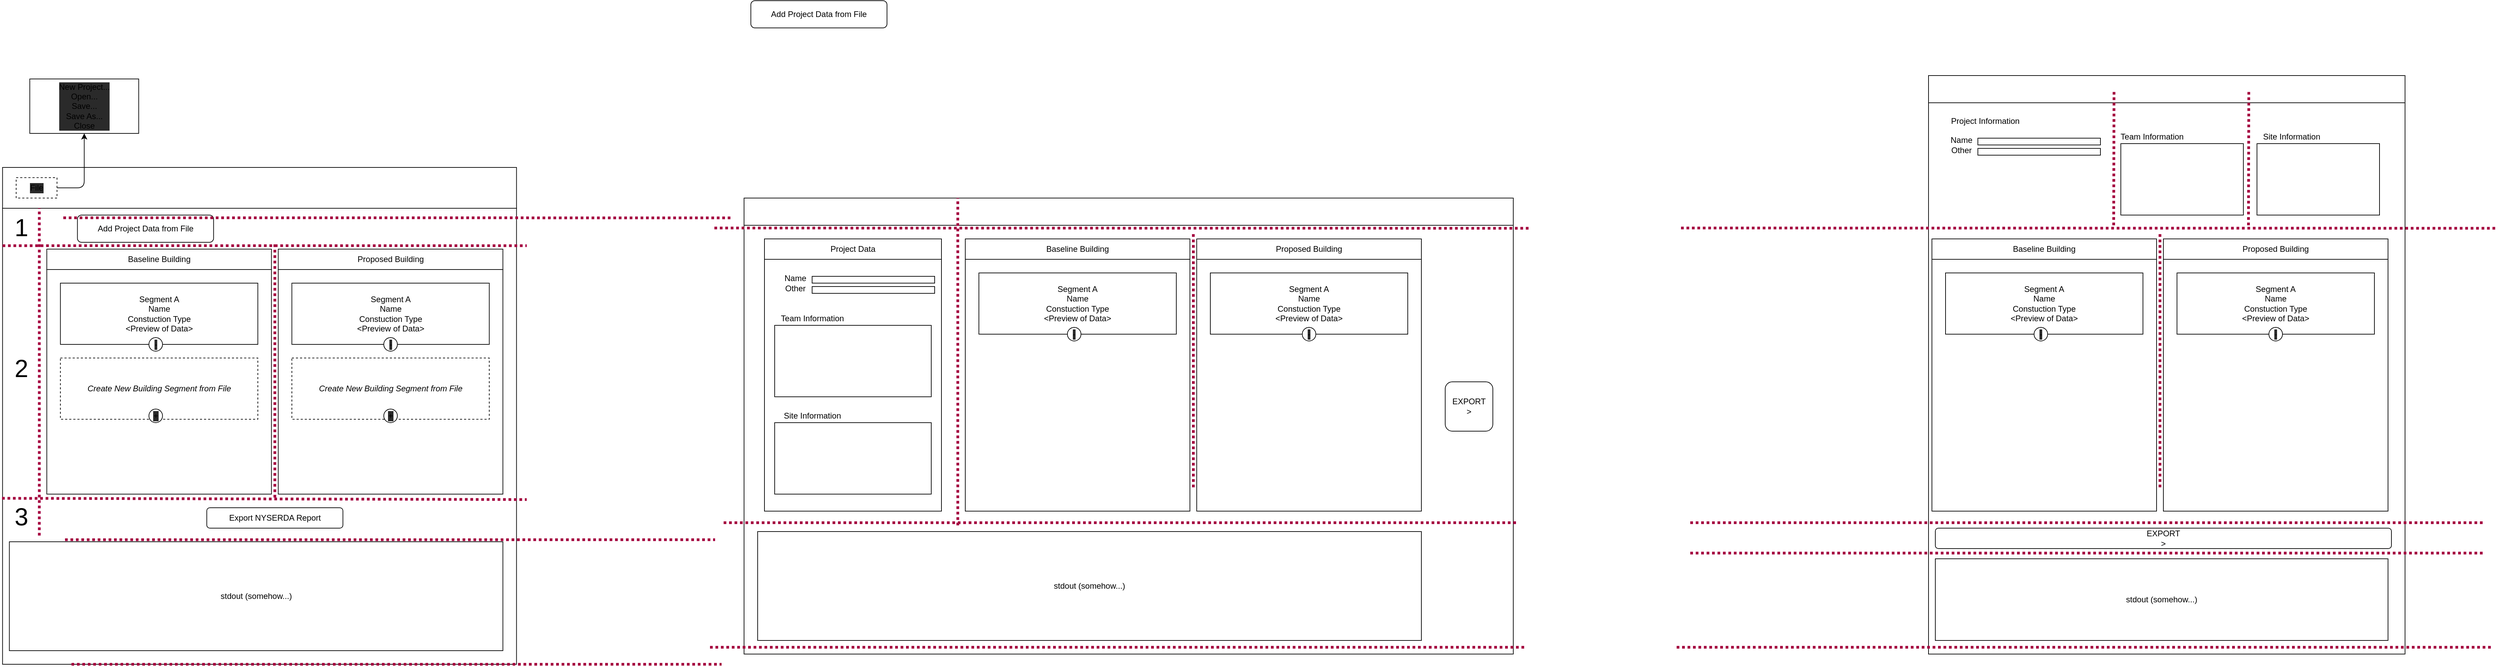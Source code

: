 <mxfile>
    <diagram id="OI1CbE9Jq7gKncJ1jP09" name="Page-1">
        <mxGraphModel dx="2981" dy="731" grid="1" gridSize="10" guides="1" tooltips="1" connect="1" arrows="1" fold="1" page="1" pageScale="1" pageWidth="850" pageHeight="1100" background="none" math="0" shadow="0">
            <root>
                <mxCell id="0"/>
                <mxCell id="1" parent="0"/>
                <mxCell id="2" value="" style="rounded=0;whiteSpace=wrap;html=1;" parent="1" vertex="1">
                    <mxGeometry x="-240" y="360" width="1130" height="630" as="geometry"/>
                </mxCell>
                <mxCell id="11" value="" style="rounded=0;whiteSpace=wrap;html=1;align=left;imageVerticalAlign=top;sketch=0;glass=0;verticalAlign=top;" parent="1" vertex="1">
                    <mxGeometry x="85" y="410" width="330" height="370" as="geometry"/>
                </mxCell>
                <mxCell id="3" value="stdout (somehow...)" style="rounded=0;whiteSpace=wrap;html=1;" parent="1" vertex="1">
                    <mxGeometry x="-220" y="810" width="975" height="160" as="geometry"/>
                </mxCell>
                <mxCell id="7" value="Add Project Data from File" style="rounded=1;whiteSpace=wrap;html=1;align=center;" parent="1" vertex="1">
                    <mxGeometry x="-230" y="30" width="200" height="40" as="geometry"/>
                </mxCell>
                <mxCell id="17" value="" style="rounded=0;whiteSpace=wrap;html=1;glass=0;labelBackgroundColor=#2a2a2a;sketch=0;fontColor=none;" parent="1" vertex="1">
                    <mxGeometry x="-240" y="320" width="1130" height="40" as="geometry"/>
                </mxCell>
                <mxCell id="22" value="" style="rounded=0;whiteSpace=wrap;html=1;align=left;imageVerticalAlign=top;sketch=0;glass=0;verticalAlign=top;" parent="1" vertex="1">
                    <mxGeometry x="425" y="410" width="330" height="370" as="geometry"/>
                </mxCell>
                <mxCell id="26" value="Baseline Building" style="rounded=0;whiteSpace=wrap;html=1;" parent="1" vertex="1">
                    <mxGeometry x="85" y="380" width="330" height="30" as="geometry"/>
                </mxCell>
                <mxCell id="27" value="Proposed Building" style="rounded=0;whiteSpace=wrap;html=1;" parent="1" vertex="1">
                    <mxGeometry x="425" y="380" width="330" height="30" as="geometry"/>
                </mxCell>
                <mxCell id="32" value="Segment A&lt;br&gt;Name&lt;br&gt;Constuction Type&lt;br&gt;&amp;lt;Preview of Data&amp;gt;" style="rounded=0;whiteSpace=wrap;html=1;" parent="1" vertex="1">
                    <mxGeometry x="105" y="430" width="290" height="90" as="geometry"/>
                </mxCell>
                <mxCell id="34" value="Segment A&lt;br&gt;Name&lt;br&gt;Constuction Type&lt;br&gt;&amp;lt;Preview of Data&amp;gt;" style="rounded=0;whiteSpace=wrap;html=1;" parent="1" vertex="1">
                    <mxGeometry x="445" y="430" width="290" height="90" as="geometry"/>
                </mxCell>
                <mxCell id="37" value="-" style="ellipse;whiteSpace=wrap;html=1;rounded=0;glass=0;labelBackgroundColor=#2a2a2a;sketch=0;strokeColor=default;" parent="1" vertex="1">
                    <mxGeometry x="235" y="510" width="20" height="20" as="geometry"/>
                </mxCell>
                <mxCell id="42" value="-" style="ellipse;whiteSpace=wrap;html=1;rounded=0;glass=0;labelBackgroundColor=#2a2a2a;sketch=0;strokeColor=default;" parent="1" vertex="1">
                    <mxGeometry x="580" y="510" width="20" height="20" as="geometry"/>
                </mxCell>
                <mxCell id="47" value="" style="endArrow=none;dashed=1;html=1;strokeWidth=4;fontColor=none;fillColor=#d80073;strokeColor=#A50040;dashPattern=1 1;" parent="1" edge="1">
                    <mxGeometry width="50" height="50" relative="1" as="geometry">
                        <mxPoint x="420" y="745" as="sourcePoint"/>
                        <mxPoint x="420" y="370" as="targetPoint"/>
                    </mxGeometry>
                </mxCell>
                <mxCell id="48" value="" style="endArrow=none;dashed=1;html=1;strokeWidth=4;fontColor=none;fillColor=#d80073;strokeColor=#A50040;dashPattern=1 1;" parent="1" edge="1">
                    <mxGeometry width="50" height="50" relative="1" as="geometry">
                        <mxPoint x="-283.571" y="364" as="sourcePoint"/>
                        <mxPoint x="915" y="364.38" as="targetPoint"/>
                    </mxGeometry>
                </mxCell>
                <mxCell id="49" value="" style="endArrow=none;dashed=1;html=1;strokeWidth=4;fontColor=none;fillColor=#d80073;strokeColor=#A50040;dashPattern=1 1;" parent="1" edge="1">
                    <mxGeometry width="50" height="50" relative="1" as="geometry">
                        <mxPoint x="-290" y="980" as="sourcePoint"/>
                        <mxPoint x="907" y="980" as="targetPoint"/>
                    </mxGeometry>
                </mxCell>
                <mxCell id="50" value="EXPORT&lt;br&gt;&amp;gt;" style="rounded=1;whiteSpace=wrap;html=1;align=center;" parent="1" vertex="1">
                    <mxGeometry x="790" y="590" width="70" height="72.5" as="geometry"/>
                </mxCell>
                <mxCell id="51" value="" style="endArrow=none;dashed=1;html=1;strokeWidth=4;fontColor=none;fillColor=#d80073;strokeColor=#A50040;dashPattern=1 1;" parent="1" edge="1">
                    <mxGeometry width="50" height="50" relative="1" as="geometry">
                        <mxPoint x="-270" y="797" as="sourcePoint"/>
                        <mxPoint x="897.5" y="797" as="targetPoint"/>
                    </mxGeometry>
                </mxCell>
                <mxCell id="52" value="" style="endArrow=none;dashed=1;html=1;strokeWidth=4;fontColor=none;fillColor=#d80073;strokeColor=#A50040;dashPattern=1 1;" parent="1" edge="1">
                    <mxGeometry width="50" height="50" relative="1" as="geometry">
                        <mxPoint x="74" y="800.833" as="sourcePoint"/>
                        <mxPoint x="74" y="320" as="targetPoint"/>
                    </mxGeometry>
                </mxCell>
                <mxCell id="56" value="" style="rounded=0;whiteSpace=wrap;html=1;" vertex="1" parent="1">
                    <mxGeometry x="-1329.25" y="335" width="755" height="670" as="geometry"/>
                </mxCell>
                <mxCell id="57" value="" style="rounded=0;whiteSpace=wrap;html=1;align=left;imageVerticalAlign=top;sketch=0;glass=0;verticalAlign=top;" vertex="1" parent="1">
                    <mxGeometry x="-1264.25" y="425" width="330" height="330" as="geometry"/>
                </mxCell>
                <mxCell id="58" value="stdout (somehow...)" style="rounded=0;whiteSpace=wrap;html=1;" vertex="1" parent="1">
                    <mxGeometry x="-1319.25" y="825" width="725" height="160" as="geometry"/>
                </mxCell>
                <mxCell id="59" value="Add Project Data from File" style="rounded=1;whiteSpace=wrap;html=1;align=center;" vertex="1" parent="1">
                    <mxGeometry x="-1219.25" y="345" width="200" height="40" as="geometry"/>
                </mxCell>
                <mxCell id="60" value="" style="rounded=0;whiteSpace=wrap;html=1;glass=0;labelBackgroundColor=#2a2a2a;sketch=0;fontColor=none;" vertex="1" parent="1">
                    <mxGeometry x="-1329.25" y="275" width="755" height="60" as="geometry"/>
                </mxCell>
                <mxCell id="61" style="edgeStyle=none;html=1;entryX=0.5;entryY=1;entryDx=0;entryDy=0;fontColor=none;" edge="1" parent="1" source="62" target="66">
                    <mxGeometry relative="1" as="geometry">
                        <Array as="points">
                            <mxPoint x="-1209.25" y="305"/>
                        </Array>
                    </mxGeometry>
                </mxCell>
                <mxCell id="62" value="File" style="text;html=1;align=center;verticalAlign=middle;whiteSpace=wrap;rounded=0;glass=0;labelBackgroundColor=#2a2a2a;sketch=0;strokeColor=default;dashed=1;" vertex="1" parent="1">
                    <mxGeometry x="-1309.25" y="290" width="60" height="30" as="geometry"/>
                </mxCell>
                <mxCell id="63" value="" style="rounded=0;whiteSpace=wrap;html=1;align=left;imageVerticalAlign=top;sketch=0;glass=0;verticalAlign=top;" vertex="1" parent="1">
                    <mxGeometry x="-924.25" y="425" width="330" height="330" as="geometry"/>
                </mxCell>
                <mxCell id="64" value="Baseline Building" style="rounded=0;whiteSpace=wrap;html=1;" vertex="1" parent="1">
                    <mxGeometry x="-1264.25" y="395" width="330" height="30" as="geometry"/>
                </mxCell>
                <mxCell id="65" value="Proposed Building" style="rounded=0;whiteSpace=wrap;html=1;" vertex="1" parent="1">
                    <mxGeometry x="-924.25" y="395" width="330" height="30" as="geometry"/>
                </mxCell>
                <mxCell id="66" value="New Project...&lt;br&gt;Open...&lt;br&gt;Save...&lt;br&gt;Save As...&lt;br&gt;Close" style="text;html=1;align=center;verticalAlign=middle;whiteSpace=wrap;rounded=0;glass=0;labelBackgroundColor=#2a2a2a;sketch=0;strokeColor=default;" vertex="1" parent="1">
                    <mxGeometry x="-1289.25" y="145" width="160" height="80" as="geometry"/>
                </mxCell>
                <mxCell id="67" value="Segment A&lt;br&gt;Name&lt;br&gt;Constuction Type&lt;br&gt;&amp;lt;Preview of Data&amp;gt;" style="rounded=0;whiteSpace=wrap;html=1;" vertex="1" parent="1">
                    <mxGeometry x="-1244.25" y="445" width="290" height="90" as="geometry"/>
                </mxCell>
                <mxCell id="68" value="Segment A&lt;br&gt;Name&lt;br&gt;Constuction Type&lt;br&gt;&amp;lt;Preview of Data&amp;gt;" style="rounded=0;whiteSpace=wrap;html=1;" vertex="1" parent="1">
                    <mxGeometry x="-904.25" y="445" width="290" height="90" as="geometry"/>
                </mxCell>
                <mxCell id="69" value="-" style="ellipse;whiteSpace=wrap;html=1;rounded=0;glass=0;labelBackgroundColor=#2a2a2a;sketch=0;strokeColor=default;" vertex="1" parent="1">
                    <mxGeometry x="-1114.25" y="525" width="20" height="20" as="geometry"/>
                </mxCell>
                <mxCell id="70" value="&lt;i&gt;Create New Building Segment from File&lt;/i&gt;" style="rounded=0;whiteSpace=wrap;html=1;dashed=1;" vertex="1" parent="1">
                    <mxGeometry x="-1244.25" y="555" width="290" height="90" as="geometry"/>
                </mxCell>
                <mxCell id="71" value="&lt;i&gt;Create New Building Segment from File&lt;/i&gt;" style="rounded=0;whiteSpace=wrap;html=1;dashed=1;" vertex="1" parent="1">
                    <mxGeometry x="-904.25" y="555" width="290" height="90" as="geometry"/>
                </mxCell>
                <mxCell id="72" value="+" style="ellipse;whiteSpace=wrap;html=1;rounded=0;glass=0;labelBackgroundColor=#2a2a2a;sketch=0;strokeColor=default;" vertex="1" parent="1">
                    <mxGeometry x="-769.25" y="630" width="20" height="20" as="geometry"/>
                </mxCell>
                <mxCell id="73" value="-" style="ellipse;whiteSpace=wrap;html=1;rounded=0;glass=0;labelBackgroundColor=#2a2a2a;sketch=0;strokeColor=default;" vertex="1" parent="1">
                    <mxGeometry x="-769.25" y="525" width="20" height="20" as="geometry"/>
                </mxCell>
                <mxCell id="74" value="+" style="ellipse;whiteSpace=wrap;html=1;rounded=0;glass=0;labelBackgroundColor=#2a2a2a;sketch=0;strokeColor=default;" vertex="1" parent="1">
                    <mxGeometry x="-1114.25" y="630" width="20" height="20" as="geometry"/>
                </mxCell>
                <mxCell id="75" value="" style="endArrow=none;dashed=1;html=1;strokeWidth=4;fontColor=none;fillColor=#d80073;strokeColor=#A50040;dashPattern=1 1;exitX=-0.001;exitY=0.636;exitDx=0;exitDy=0;exitPerimeter=0;" edge="1" parent="1" source="56">
                    <mxGeometry width="50" height="50" relative="1" as="geometry">
                        <mxPoint x="-1419.25" y="763" as="sourcePoint"/>
                        <mxPoint x="-559.25" y="763" as="targetPoint"/>
                    </mxGeometry>
                </mxCell>
                <mxCell id="76" value="" style="endArrow=none;dashed=1;html=1;strokeWidth=4;fontColor=none;fillColor=#d80073;strokeColor=#A50040;dashPattern=1 1;" edge="1" parent="1">
                    <mxGeometry width="50" height="50" relative="1" as="geometry">
                        <mxPoint x="-1329.25" y="390.0" as="sourcePoint"/>
                        <mxPoint x="-559.25" y="390.0" as="targetPoint"/>
                    </mxGeometry>
                </mxCell>
                <mxCell id="77" value="" style="endArrow=none;dashed=1;html=1;strokeWidth=4;fontColor=none;fillColor=#d80073;strokeColor=#A50040;dashPattern=1 1;" edge="1" parent="1">
                    <mxGeometry width="50" height="50" relative="1" as="geometry">
                        <mxPoint x="-929.25" y="760" as="sourcePoint"/>
                        <mxPoint x="-929.25" y="385.0" as="targetPoint"/>
                    </mxGeometry>
                </mxCell>
                <mxCell id="78" value="" style="endArrow=none;dashed=1;html=1;strokeWidth=4;fontColor=none;fillColor=#d80073;strokeColor=#A50040;dashPattern=1 1;" edge="1" parent="1">
                    <mxGeometry width="50" height="50" relative="1" as="geometry">
                        <mxPoint x="-1240" y="349.0" as="sourcePoint"/>
                        <mxPoint x="-260" y="349.09" as="targetPoint"/>
                    </mxGeometry>
                </mxCell>
                <mxCell id="79" value="" style="endArrow=none;dashed=1;html=1;strokeWidth=4;fontColor=none;fillColor=#d80073;strokeColor=#A50040;dashPattern=1 1;" edge="1" parent="1">
                    <mxGeometry width="50" height="50" relative="1" as="geometry">
                        <mxPoint x="-1228" y="1005" as="sourcePoint"/>
                        <mxPoint x="-273" y="1005" as="targetPoint"/>
                    </mxGeometry>
                </mxCell>
                <mxCell id="80" value="Export NYSERDA Report" style="rounded=1;whiteSpace=wrap;html=1;align=center;" vertex="1" parent="1">
                    <mxGeometry x="-1029.25" y="775" width="200" height="30" as="geometry"/>
                </mxCell>
                <mxCell id="81" value="" style="endArrow=none;dashed=1;html=1;strokeWidth=4;fontColor=none;fillColor=#d80073;strokeColor=#A50040;dashPattern=1 1;" edge="1" parent="1">
                    <mxGeometry width="50" height="50" relative="1" as="geometry">
                        <mxPoint x="-1237.5" y="822" as="sourcePoint"/>
                        <mxPoint x="-282.5" y="822" as="targetPoint"/>
                    </mxGeometry>
                </mxCell>
                <mxCell id="82" value="" style="endArrow=none;dashed=1;html=1;strokeWidth=4;fontColor=none;fillColor=#d80073;strokeColor=#A50040;dashPattern=1 1;" edge="1" parent="1">
                    <mxGeometry width="50" height="50" relative="1" as="geometry">
                        <mxPoint x="-1275.25" y="815.833" as="sourcePoint"/>
                        <mxPoint x="-1275.25" y="335.0" as="targetPoint"/>
                    </mxGeometry>
                </mxCell>
                <mxCell id="83" value="1" style="text;html=1;align=center;verticalAlign=middle;resizable=0;points=[];autosize=1;strokeColor=none;fillColor=none;fontSize=36;" vertex="1" parent="1">
                    <mxGeometry x="-1322.25" y="338" width="40" height="50" as="geometry"/>
                </mxCell>
                <mxCell id="84" value="2" style="text;html=1;align=center;verticalAlign=middle;resizable=0;points=[];autosize=1;strokeColor=none;fillColor=none;fontSize=36;" vertex="1" parent="1">
                    <mxGeometry x="-1322.25" y="545" width="40" height="50" as="geometry"/>
                </mxCell>
                <mxCell id="85" value="3" style="text;html=1;align=center;verticalAlign=middle;resizable=0;points=[];autosize=1;strokeColor=none;fillColor=none;fontSize=36;" vertex="1" parent="1">
                    <mxGeometry x="-1322.25" y="763" width="40" height="50" as="geometry"/>
                </mxCell>
                <mxCell id="86" value="" style="rounded=0;whiteSpace=wrap;html=1;" vertex="1" parent="1">
                    <mxGeometry x="-210" y="390" width="260" height="390" as="geometry"/>
                </mxCell>
                <mxCell id="91" value="Project Data" style="rounded=0;whiteSpace=wrap;html=1;" vertex="1" parent="1">
                    <mxGeometry x="-210" y="380" width="260" height="30" as="geometry"/>
                </mxCell>
                <mxCell id="92" value="" style="rounded=0;whiteSpace=wrap;html=1;" vertex="1" parent="1">
                    <mxGeometry x="-195" y="507" width="230" height="105" as="geometry"/>
                </mxCell>
                <mxCell id="93" value="Team Information" style="text;html=1;align=center;verticalAlign=middle;resizable=0;points=[];autosize=1;strokeColor=none;fillColor=none;" vertex="1" parent="1">
                    <mxGeometry x="-195" y="487" width="110" height="20" as="geometry"/>
                </mxCell>
                <mxCell id="94" value="" style="rounded=0;whiteSpace=wrap;html=1;" vertex="1" parent="1">
                    <mxGeometry x="-195" y="650" width="230" height="105" as="geometry"/>
                </mxCell>
                <mxCell id="95" value="Site Information" style="text;html=1;align=center;verticalAlign=middle;resizable=0;points=[];autosize=1;strokeColor=none;fillColor=none;" vertex="1" parent="1">
                    <mxGeometry x="-190" y="630" width="100" height="20" as="geometry"/>
                </mxCell>
                <mxCell id="96" value="Name&lt;br&gt;Other" style="text;html=1;align=center;verticalAlign=middle;resizable=0;points=[];autosize=1;strokeColor=none;fillColor=none;" vertex="1" parent="1">
                    <mxGeometry x="-190" y="430" width="50" height="30" as="geometry"/>
                </mxCell>
                <mxCell id="97" value="" style="rounded=0;whiteSpace=wrap;html=1;" vertex="1" parent="1">
                    <mxGeometry x="-140" y="435" width="180" height="10" as="geometry"/>
                </mxCell>
                <mxCell id="98" value="" style="rounded=0;whiteSpace=wrap;html=1;" vertex="1" parent="1">
                    <mxGeometry x="-140" y="450" width="180" height="10" as="geometry"/>
                </mxCell>
                <mxCell id="99" value="" style="rounded=0;whiteSpace=wrap;html=1;" vertex="1" parent="1">
                    <mxGeometry x="1500" y="180" width="700" height="810" as="geometry"/>
                </mxCell>
                <mxCell id="100" value="" style="rounded=0;whiteSpace=wrap;html=1;align=left;imageVerticalAlign=top;sketch=0;glass=0;verticalAlign=top;" vertex="1" parent="1">
                    <mxGeometry x="1505" y="410" width="330" height="370" as="geometry"/>
                </mxCell>
                <mxCell id="101" value="stdout (somehow...)" style="rounded=0;whiteSpace=wrap;html=1;" vertex="1" parent="1">
                    <mxGeometry x="1510" y="850" width="665" height="120" as="geometry"/>
                </mxCell>
                <mxCell id="102" value="" style="rounded=0;whiteSpace=wrap;html=1;glass=0;labelBackgroundColor=#2a2a2a;sketch=0;fontColor=none;" vertex="1" parent="1">
                    <mxGeometry x="1500" y="140" width="700" height="40" as="geometry"/>
                </mxCell>
                <mxCell id="103" value="" style="rounded=0;whiteSpace=wrap;html=1;align=left;imageVerticalAlign=top;sketch=0;glass=0;verticalAlign=top;" vertex="1" parent="1">
                    <mxGeometry x="1845" y="410" width="330" height="370" as="geometry"/>
                </mxCell>
                <mxCell id="104" value="Baseline Building" style="rounded=0;whiteSpace=wrap;html=1;" vertex="1" parent="1">
                    <mxGeometry x="1505" y="380" width="330" height="30" as="geometry"/>
                </mxCell>
                <mxCell id="105" value="Proposed Building" style="rounded=0;whiteSpace=wrap;html=1;" vertex="1" parent="1">
                    <mxGeometry x="1845" y="380" width="330" height="30" as="geometry"/>
                </mxCell>
                <mxCell id="106" value="Segment A&lt;br&gt;Name&lt;br&gt;Constuction Type&lt;br&gt;&amp;lt;Preview of Data&amp;gt;" style="rounded=0;whiteSpace=wrap;html=1;" vertex="1" parent="1">
                    <mxGeometry x="1525" y="430" width="290" height="90" as="geometry"/>
                </mxCell>
                <mxCell id="107" value="Segment A&lt;br&gt;Name&lt;br&gt;Constuction Type&lt;br&gt;&amp;lt;Preview of Data&amp;gt;" style="rounded=0;whiteSpace=wrap;html=1;" vertex="1" parent="1">
                    <mxGeometry x="1865" y="430" width="290" height="90" as="geometry"/>
                </mxCell>
                <mxCell id="108" value="-" style="ellipse;whiteSpace=wrap;html=1;rounded=0;glass=0;labelBackgroundColor=#2a2a2a;sketch=0;strokeColor=default;" vertex="1" parent="1">
                    <mxGeometry x="1655" y="510" width="20" height="20" as="geometry"/>
                </mxCell>
                <mxCell id="109" value="-" style="ellipse;whiteSpace=wrap;html=1;rounded=0;glass=0;labelBackgroundColor=#2a2a2a;sketch=0;strokeColor=default;" vertex="1" parent="1">
                    <mxGeometry x="2000" y="510" width="20" height="20" as="geometry"/>
                </mxCell>
                <mxCell id="110" value="" style="endArrow=none;dashed=1;html=1;strokeWidth=4;fontColor=none;fillColor=#d80073;strokeColor=#A50040;dashPattern=1 1;" edge="1" parent="1">
                    <mxGeometry width="50" height="50" relative="1" as="geometry">
                        <mxPoint x="1840" y="745" as="sourcePoint"/>
                        <mxPoint x="1840" y="370" as="targetPoint"/>
                    </mxGeometry>
                </mxCell>
                <mxCell id="111" value="" style="endArrow=none;dashed=1;html=1;strokeWidth=4;fontColor=none;fillColor=#d80073;strokeColor=#A50040;dashPattern=1 1;" edge="1" parent="1">
                    <mxGeometry width="50" height="50" relative="1" as="geometry">
                        <mxPoint x="1136.429" y="364" as="sourcePoint"/>
                        <mxPoint x="2335" y="364.38" as="targetPoint"/>
                    </mxGeometry>
                </mxCell>
                <mxCell id="112" value="" style="endArrow=none;dashed=1;html=1;strokeWidth=4;fontColor=none;fillColor=#d80073;strokeColor=#A50040;dashPattern=1 1;" edge="1" parent="1">
                    <mxGeometry width="50" height="50" relative="1" as="geometry">
                        <mxPoint x="1130" y="980" as="sourcePoint"/>
                        <mxPoint x="2327" y="980" as="targetPoint"/>
                    </mxGeometry>
                </mxCell>
                <mxCell id="113" value="EXPORT&lt;br&gt;&amp;gt;" style="rounded=1;whiteSpace=wrap;html=1;align=center;" vertex="1" parent="1">
                    <mxGeometry x="1510" y="805" width="670" height="30" as="geometry"/>
                </mxCell>
                <mxCell id="114" value="" style="endArrow=none;dashed=1;html=1;strokeWidth=4;fontColor=none;fillColor=#d80073;strokeColor=#A50040;dashPattern=1 1;" edge="1" parent="1">
                    <mxGeometry width="50" height="50" relative="1" as="geometry">
                        <mxPoint x="1150" y="797" as="sourcePoint"/>
                        <mxPoint x="2317.5" y="797" as="targetPoint"/>
                    </mxGeometry>
                </mxCell>
                <mxCell id="115" value="" style="endArrow=none;dashed=1;html=1;strokeWidth=4;fontColor=none;fillColor=#d80073;strokeColor=#A50040;dashPattern=1 1;" edge="1" parent="1">
                    <mxGeometry width="50" height="50" relative="1" as="geometry">
                        <mxPoint x="1772" y="360" as="sourcePoint"/>
                        <mxPoint x="1772.5" y="164.17" as="targetPoint"/>
                    </mxGeometry>
                </mxCell>
                <mxCell id="127" value="" style="group" vertex="1" connectable="0" parent="1">
                    <mxGeometry x="1522.5" y="227" width="230" height="30" as="geometry"/>
                </mxCell>
                <mxCell id="123" value="" style="rounded=0;whiteSpace=wrap;html=1;" vertex="1" parent="127">
                    <mxGeometry x="50" y="5" width="180" height="10" as="geometry"/>
                </mxCell>
                <mxCell id="124" value="" style="rounded=0;whiteSpace=wrap;html=1;" vertex="1" parent="127">
                    <mxGeometry x="50" y="20" width="180" height="10" as="geometry"/>
                </mxCell>
                <mxCell id="121" value="Site Information" style="text;html=1;align=center;verticalAlign=middle;resizable=0;points=[];autosize=1;strokeColor=none;fillColor=none;" vertex="1" parent="1">
                    <mxGeometry x="1982.5" y="220" width="100" height="20" as="geometry"/>
                </mxCell>
                <mxCell id="118" value="" style="rounded=0;whiteSpace=wrap;html=1;" vertex="1" parent="1">
                    <mxGeometry x="1782.5" y="240" width="180" height="105" as="geometry"/>
                </mxCell>
                <mxCell id="120" value="" style="rounded=0;whiteSpace=wrap;html=1;" vertex="1" parent="1">
                    <mxGeometry x="1982.5" y="240" width="180" height="105" as="geometry"/>
                </mxCell>
                <mxCell id="119" value="Team Information" style="text;html=1;align=center;verticalAlign=middle;resizable=0;points=[];autosize=1;strokeColor=none;fillColor=none;" vertex="1" parent="1">
                    <mxGeometry x="1772.5" y="220" width="110" height="20" as="geometry"/>
                </mxCell>
                <mxCell id="122" value="Name&lt;br&gt;Other" style="text;html=1;align=center;verticalAlign=middle;resizable=0;points=[];autosize=1;strokeColor=none;fillColor=none;" vertex="1" parent="1">
                    <mxGeometry x="1522.5" y="227" width="50" height="30" as="geometry"/>
                </mxCell>
                <mxCell id="128" value="Project Information" style="text;html=1;align=center;verticalAlign=middle;resizable=0;points=[];autosize=1;strokeColor=none;fillColor=none;" vertex="1" parent="1">
                    <mxGeometry x="1522.5" y="197" width="120" height="20" as="geometry"/>
                </mxCell>
                <mxCell id="129" value="" style="endArrow=none;dashed=1;html=1;strokeWidth=4;fontColor=none;fillColor=#d80073;strokeColor=#A50040;dashPattern=1 1;" edge="1" parent="1">
                    <mxGeometry width="50" height="50" relative="1" as="geometry">
                        <mxPoint x="1150" y="841.57" as="sourcePoint"/>
                        <mxPoint x="2317.5" y="841.57" as="targetPoint"/>
                    </mxGeometry>
                </mxCell>
                <mxCell id="130" value="" style="endArrow=none;dashed=1;html=1;strokeWidth=4;fontColor=none;fillColor=#d80073;strokeColor=#A50040;dashPattern=1 1;" edge="1" parent="1">
                    <mxGeometry width="50" height="50" relative="1" as="geometry">
                        <mxPoint x="1970" y="360" as="sourcePoint"/>
                        <mxPoint x="1970.5" y="164.17" as="targetPoint"/>
                    </mxGeometry>
                </mxCell>
            </root>
        </mxGraphModel>
    </diagram>
</mxfile>